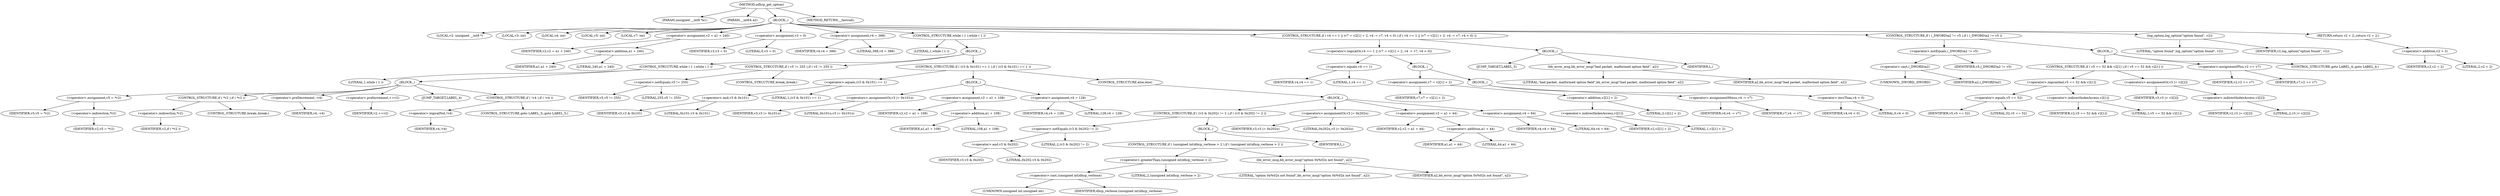 digraph udhcp_get_option {  
"1000106" [label = "(METHOD,udhcp_get_option)" ]
"1000107" [label = "(PARAM,unsigned __int8 *a1)" ]
"1000108" [label = "(PARAM,__int64 a2)" ]
"1000109" [label = "(BLOCK,,)" ]
"1000110" [label = "(LOCAL,v2: unsigned __int8 *)" ]
"1000111" [label = "(LOCAL,v3: int)" ]
"1000112" [label = "(LOCAL,v4: int)" ]
"1000113" [label = "(LOCAL,v5: int)" ]
"1000114" [label = "(LOCAL,v7: int)" ]
"1000115" [label = "(<operator>.assignment,v2 = a1 + 240)" ]
"1000116" [label = "(IDENTIFIER,v2,v2 = a1 + 240)" ]
"1000117" [label = "(<operator>.addition,a1 + 240)" ]
"1000118" [label = "(IDENTIFIER,a1,a1 + 240)" ]
"1000119" [label = "(LITERAL,240,a1 + 240)" ]
"1000120" [label = "(<operator>.assignment,v3 = 0)" ]
"1000121" [label = "(IDENTIFIER,v3,v3 = 0)" ]
"1000122" [label = "(LITERAL,0,v3 = 0)" ]
"1000123" [label = "(<operator>.assignment,v4 = 388)" ]
"1000124" [label = "(IDENTIFIER,v4,v4 = 388)" ]
"1000125" [label = "(LITERAL,388,v4 = 388)" ]
"1000126" [label = "(CONTROL_STRUCTURE,while ( 1 ),while ( 1 ))" ]
"1000127" [label = "(LITERAL,1,while ( 1 ))" ]
"1000128" [label = "(BLOCK,,)" ]
"1000129" [label = "(CONTROL_STRUCTURE,while ( 1 ),while ( 1 ))" ]
"1000130" [label = "(LITERAL,1,while ( 1 ))" ]
"1000131" [label = "(BLOCK,,)" ]
"1000132" [label = "(<operator>.assignment,v5 = *v2)" ]
"1000133" [label = "(IDENTIFIER,v5,v5 = *v2)" ]
"1000134" [label = "(<operator>.indirection,*v2)" ]
"1000135" [label = "(IDENTIFIER,v2,v5 = *v2)" ]
"1000136" [label = "(CONTROL_STRUCTURE,if ( *v2 ),if ( *v2 ))" ]
"1000137" [label = "(<operator>.indirection,*v2)" ]
"1000138" [label = "(IDENTIFIER,v2,if ( *v2 ))" ]
"1000139" [label = "(CONTROL_STRUCTURE,break;,break;)" ]
"1000140" [label = "(<operator>.preDecrement,--v4)" ]
"1000141" [label = "(IDENTIFIER,v4,--v4)" ]
"1000142" [label = "(<operator>.preIncrement,++v2)" ]
"1000143" [label = "(IDENTIFIER,v2,++v2)" ]
"1000144" [label = "(JUMP_TARGET,LABEL_4)" ]
"1000145" [label = "(CONTROL_STRUCTURE,if ( !v4 ),if ( !v4 ))" ]
"1000146" [label = "(<operator>.logicalNot,!v4)" ]
"1000147" [label = "(IDENTIFIER,v4,!v4)" ]
"1000148" [label = "(CONTROL_STRUCTURE,goto LABEL_5;,goto LABEL_5;)" ]
"1000149" [label = "(CONTROL_STRUCTURE,if ( v5 != 255 ),if ( v5 != 255 ))" ]
"1000150" [label = "(<operator>.notEquals,v5 != 255)" ]
"1000151" [label = "(IDENTIFIER,v5,v5 != 255)" ]
"1000152" [label = "(LITERAL,255,v5 != 255)" ]
"1000153" [label = "(CONTROL_STRUCTURE,break;,break;)" ]
"1000154" [label = "(CONTROL_STRUCTURE,if ( (v3 & 0x101) == 1 ),if ( (v3 & 0x101) == 1 ))" ]
"1000155" [label = "(<operator>.equals,(v3 & 0x101) == 1)" ]
"1000156" [label = "(<operator>.and,v3 & 0x101)" ]
"1000157" [label = "(IDENTIFIER,v3,v3 & 0x101)" ]
"1000158" [label = "(LITERAL,0x101,v3 & 0x101)" ]
"1000159" [label = "(LITERAL,1,(v3 & 0x101) == 1)" ]
"1000160" [label = "(BLOCK,,)" ]
"1000161" [label = "(<operators>.assignmentOr,v3 |= 0x101u)" ]
"1000162" [label = "(IDENTIFIER,v3,v3 |= 0x101u)" ]
"1000163" [label = "(LITERAL,0x101u,v3 |= 0x101u)" ]
"1000164" [label = "(<operator>.assignment,v2 = a1 + 108)" ]
"1000165" [label = "(IDENTIFIER,v2,v2 = a1 + 108)" ]
"1000166" [label = "(<operator>.addition,a1 + 108)" ]
"1000167" [label = "(IDENTIFIER,a1,a1 + 108)" ]
"1000168" [label = "(LITERAL,108,a1 + 108)" ]
"1000169" [label = "(<operator>.assignment,v4 = 128)" ]
"1000170" [label = "(IDENTIFIER,v4,v4 = 128)" ]
"1000171" [label = "(LITERAL,128,v4 = 128)" ]
"1000172" [label = "(CONTROL_STRUCTURE,else,else)" ]
"1000173" [label = "(BLOCK,,)" ]
"1000174" [label = "(CONTROL_STRUCTURE,if ( (v3 & 0x202) != 2 ),if ( (v3 & 0x202) != 2 ))" ]
"1000175" [label = "(<operator>.notEquals,(v3 & 0x202) != 2)" ]
"1000176" [label = "(<operator>.and,v3 & 0x202)" ]
"1000177" [label = "(IDENTIFIER,v3,v3 & 0x202)" ]
"1000178" [label = "(LITERAL,0x202,v3 & 0x202)" ]
"1000179" [label = "(LITERAL,2,(v3 & 0x202) != 2)" ]
"1000180" [label = "(BLOCK,,)" ]
"1000181" [label = "(CONTROL_STRUCTURE,if ( (unsigned int)dhcp_verbose > 2 ),if ( (unsigned int)dhcp_verbose > 2 ))" ]
"1000182" [label = "(<operator>.greaterThan,(unsigned int)dhcp_verbose > 2)" ]
"1000183" [label = "(<operator>.cast,(unsigned int)dhcp_verbose)" ]
"1000184" [label = "(UNKNOWN,unsigned int,unsigned int)" ]
"1000185" [label = "(IDENTIFIER,dhcp_verbose,(unsigned int)dhcp_verbose)" ]
"1000186" [label = "(LITERAL,2,(unsigned int)dhcp_verbose > 2)" ]
"1000187" [label = "(bb_error_msg,bb_error_msg(\"option 0x%02x not found\", a2))" ]
"1000188" [label = "(LITERAL,\"option 0x%02x not found\",bb_error_msg(\"option 0x%02x not found\", a2))" ]
"1000189" [label = "(IDENTIFIER,a2,bb_error_msg(\"option 0x%02x not found\", a2))" ]
"1000190" [label = "(IDENTIFIER,L,)" ]
"1000191" [label = "(<operators>.assignmentOr,v3 |= 0x202u)" ]
"1000192" [label = "(IDENTIFIER,v3,v3 |= 0x202u)" ]
"1000193" [label = "(LITERAL,0x202u,v3 |= 0x202u)" ]
"1000194" [label = "(<operator>.assignment,v2 = a1 + 44)" ]
"1000195" [label = "(IDENTIFIER,v2,v2 = a1 + 44)" ]
"1000196" [label = "(<operator>.addition,a1 + 44)" ]
"1000197" [label = "(IDENTIFIER,a1,a1 + 44)" ]
"1000198" [label = "(LITERAL,44,a1 + 44)" ]
"1000199" [label = "(<operator>.assignment,v4 = 64)" ]
"1000200" [label = "(IDENTIFIER,v4,v4 = 64)" ]
"1000201" [label = "(LITERAL,64,v4 = 64)" ]
"1000202" [label = "(CONTROL_STRUCTURE,if ( v4 == 1 || (v7 = v2[1] + 2, v4 -= v7, v4 < 0) ),if ( v4 == 1 || (v7 = v2[1] + 2, v4 -= v7, v4 < 0) ))" ]
"1000203" [label = "(<operator>.logicalOr,v4 == 1 || (v7 = v2[1] + 2, v4 -= v7, v4 < 0))" ]
"1000204" [label = "(<operator>.equals,v4 == 1)" ]
"1000205" [label = "(IDENTIFIER,v4,v4 == 1)" ]
"1000206" [label = "(LITERAL,1,v4 == 1)" ]
"1000207" [label = "(BLOCK,,)" ]
"1000208" [label = "(<operator>.assignment,v7 = v2[1] + 2)" ]
"1000209" [label = "(IDENTIFIER,v7,v7 = v2[1] + 2)" ]
"1000210" [label = "(<operator>.addition,v2[1] + 2)" ]
"1000211" [label = "(<operator>.indirectIndexAccess,v2[1])" ]
"1000212" [label = "(IDENTIFIER,v2,v2[1] + 2)" ]
"1000213" [label = "(LITERAL,1,v2[1] + 2)" ]
"1000214" [label = "(LITERAL,2,v2[1] + 2)" ]
"1000215" [label = "(BLOCK,,)" ]
"1000216" [label = "(<operator>.assignmentMinus,v4 -= v7)" ]
"1000217" [label = "(IDENTIFIER,v4,v4 -= v7)" ]
"1000218" [label = "(IDENTIFIER,v7,v4 -= v7)" ]
"1000219" [label = "(<operator>.lessThan,v4 < 0)" ]
"1000220" [label = "(IDENTIFIER,v4,v4 < 0)" ]
"1000221" [label = "(LITERAL,0,v4 < 0)" ]
"1000222" [label = "(BLOCK,,)" ]
"1000223" [label = "(JUMP_TARGET,LABEL_5)" ]
"1000224" [label = "(bb_error_msg,bb_error_msg(\"bad packet, malformed option field\", a2))" ]
"1000225" [label = "(LITERAL,\"bad packet, malformed option field\",bb_error_msg(\"bad packet, malformed option field\", a2))" ]
"1000226" [label = "(IDENTIFIER,a2,bb_error_msg(\"bad packet, malformed option field\", a2))" ]
"1000227" [label = "(IDENTIFIER,L,)" ]
"1000228" [label = "(CONTROL_STRUCTURE,if ( (_DWORD)a2 != v5 ),if ( (_DWORD)a2 != v5 ))" ]
"1000229" [label = "(<operator>.notEquals,(_DWORD)a2 != v5)" ]
"1000230" [label = "(<operator>.cast,(_DWORD)a2)" ]
"1000231" [label = "(UNKNOWN,_DWORD,_DWORD)" ]
"1000232" [label = "(IDENTIFIER,a2,(_DWORD)a2)" ]
"1000233" [label = "(IDENTIFIER,v5,(_DWORD)a2 != v5)" ]
"1000234" [label = "(BLOCK,,)" ]
"1000235" [label = "(CONTROL_STRUCTURE,if ( v5 == 52 && v2[1] ),if ( v5 == 52 && v2[1] ))" ]
"1000236" [label = "(<operator>.logicalAnd,v5 == 52 && v2[1])" ]
"1000237" [label = "(<operator>.equals,v5 == 52)" ]
"1000238" [label = "(IDENTIFIER,v5,v5 == 52)" ]
"1000239" [label = "(LITERAL,52,v5 == 52)" ]
"1000240" [label = "(<operator>.indirectIndexAccess,v2[1])" ]
"1000241" [label = "(IDENTIFIER,v2,v5 == 52 && v2[1])" ]
"1000242" [label = "(LITERAL,1,v5 == 52 && v2[1])" ]
"1000243" [label = "(<operators>.assignmentOr,v3 |= v2[2])" ]
"1000244" [label = "(IDENTIFIER,v3,v3 |= v2[2])" ]
"1000245" [label = "(<operator>.indirectIndexAccess,v2[2])" ]
"1000246" [label = "(IDENTIFIER,v2,v3 |= v2[2])" ]
"1000247" [label = "(LITERAL,2,v3 |= v2[2])" ]
"1000248" [label = "(<operator>.assignmentPlus,v2 += v7)" ]
"1000249" [label = "(IDENTIFIER,v2,v2 += v7)" ]
"1000250" [label = "(IDENTIFIER,v7,v2 += v7)" ]
"1000251" [label = "(CONTROL_STRUCTURE,goto LABEL_4;,goto LABEL_4;)" ]
"1000252" [label = "(log_option,log_option(\"option found\", v2))" ]
"1000253" [label = "(LITERAL,\"option found\",log_option(\"option found\", v2))" ]
"1000254" [label = "(IDENTIFIER,v2,log_option(\"option found\", v2))" ]
"1000255" [label = "(RETURN,return v2 + 2;,return v2 + 2;)" ]
"1000256" [label = "(<operator>.addition,v2 + 2)" ]
"1000257" [label = "(IDENTIFIER,v2,v2 + 2)" ]
"1000258" [label = "(LITERAL,2,v2 + 2)" ]
"1000259" [label = "(METHOD_RETURN,__fastcall)" ]
  "1000106" -> "1000107" 
  "1000106" -> "1000108" 
  "1000106" -> "1000109" 
  "1000106" -> "1000259" 
  "1000109" -> "1000110" 
  "1000109" -> "1000111" 
  "1000109" -> "1000112" 
  "1000109" -> "1000113" 
  "1000109" -> "1000114" 
  "1000109" -> "1000115" 
  "1000109" -> "1000120" 
  "1000109" -> "1000123" 
  "1000109" -> "1000126" 
  "1000109" -> "1000202" 
  "1000109" -> "1000228" 
  "1000109" -> "1000252" 
  "1000109" -> "1000255" 
  "1000115" -> "1000116" 
  "1000115" -> "1000117" 
  "1000117" -> "1000118" 
  "1000117" -> "1000119" 
  "1000120" -> "1000121" 
  "1000120" -> "1000122" 
  "1000123" -> "1000124" 
  "1000123" -> "1000125" 
  "1000126" -> "1000127" 
  "1000126" -> "1000128" 
  "1000128" -> "1000129" 
  "1000128" -> "1000149" 
  "1000128" -> "1000154" 
  "1000129" -> "1000130" 
  "1000129" -> "1000131" 
  "1000131" -> "1000132" 
  "1000131" -> "1000136" 
  "1000131" -> "1000140" 
  "1000131" -> "1000142" 
  "1000131" -> "1000144" 
  "1000131" -> "1000145" 
  "1000132" -> "1000133" 
  "1000132" -> "1000134" 
  "1000134" -> "1000135" 
  "1000136" -> "1000137" 
  "1000136" -> "1000139" 
  "1000137" -> "1000138" 
  "1000140" -> "1000141" 
  "1000142" -> "1000143" 
  "1000145" -> "1000146" 
  "1000145" -> "1000148" 
  "1000146" -> "1000147" 
  "1000149" -> "1000150" 
  "1000149" -> "1000153" 
  "1000150" -> "1000151" 
  "1000150" -> "1000152" 
  "1000154" -> "1000155" 
  "1000154" -> "1000160" 
  "1000154" -> "1000172" 
  "1000155" -> "1000156" 
  "1000155" -> "1000159" 
  "1000156" -> "1000157" 
  "1000156" -> "1000158" 
  "1000160" -> "1000161" 
  "1000160" -> "1000164" 
  "1000160" -> "1000169" 
  "1000161" -> "1000162" 
  "1000161" -> "1000163" 
  "1000164" -> "1000165" 
  "1000164" -> "1000166" 
  "1000166" -> "1000167" 
  "1000166" -> "1000168" 
  "1000169" -> "1000170" 
  "1000169" -> "1000171" 
  "1000172" -> "1000173" 
  "1000173" -> "1000174" 
  "1000173" -> "1000191" 
  "1000173" -> "1000194" 
  "1000173" -> "1000199" 
  "1000174" -> "1000175" 
  "1000174" -> "1000180" 
  "1000175" -> "1000176" 
  "1000175" -> "1000179" 
  "1000176" -> "1000177" 
  "1000176" -> "1000178" 
  "1000180" -> "1000181" 
  "1000180" -> "1000190" 
  "1000181" -> "1000182" 
  "1000181" -> "1000187" 
  "1000182" -> "1000183" 
  "1000182" -> "1000186" 
  "1000183" -> "1000184" 
  "1000183" -> "1000185" 
  "1000187" -> "1000188" 
  "1000187" -> "1000189" 
  "1000191" -> "1000192" 
  "1000191" -> "1000193" 
  "1000194" -> "1000195" 
  "1000194" -> "1000196" 
  "1000196" -> "1000197" 
  "1000196" -> "1000198" 
  "1000199" -> "1000200" 
  "1000199" -> "1000201" 
  "1000202" -> "1000203" 
  "1000202" -> "1000222" 
  "1000203" -> "1000204" 
  "1000203" -> "1000207" 
  "1000204" -> "1000205" 
  "1000204" -> "1000206" 
  "1000207" -> "1000208" 
  "1000207" -> "1000215" 
  "1000208" -> "1000209" 
  "1000208" -> "1000210" 
  "1000210" -> "1000211" 
  "1000210" -> "1000214" 
  "1000211" -> "1000212" 
  "1000211" -> "1000213" 
  "1000215" -> "1000216" 
  "1000215" -> "1000219" 
  "1000216" -> "1000217" 
  "1000216" -> "1000218" 
  "1000219" -> "1000220" 
  "1000219" -> "1000221" 
  "1000222" -> "1000223" 
  "1000222" -> "1000224" 
  "1000222" -> "1000227" 
  "1000224" -> "1000225" 
  "1000224" -> "1000226" 
  "1000228" -> "1000229" 
  "1000228" -> "1000234" 
  "1000229" -> "1000230" 
  "1000229" -> "1000233" 
  "1000230" -> "1000231" 
  "1000230" -> "1000232" 
  "1000234" -> "1000235" 
  "1000234" -> "1000248" 
  "1000234" -> "1000251" 
  "1000235" -> "1000236" 
  "1000235" -> "1000243" 
  "1000236" -> "1000237" 
  "1000236" -> "1000240" 
  "1000237" -> "1000238" 
  "1000237" -> "1000239" 
  "1000240" -> "1000241" 
  "1000240" -> "1000242" 
  "1000243" -> "1000244" 
  "1000243" -> "1000245" 
  "1000245" -> "1000246" 
  "1000245" -> "1000247" 
  "1000248" -> "1000249" 
  "1000248" -> "1000250" 
  "1000252" -> "1000253" 
  "1000252" -> "1000254" 
  "1000255" -> "1000256" 
  "1000256" -> "1000257" 
  "1000256" -> "1000258" 
}
